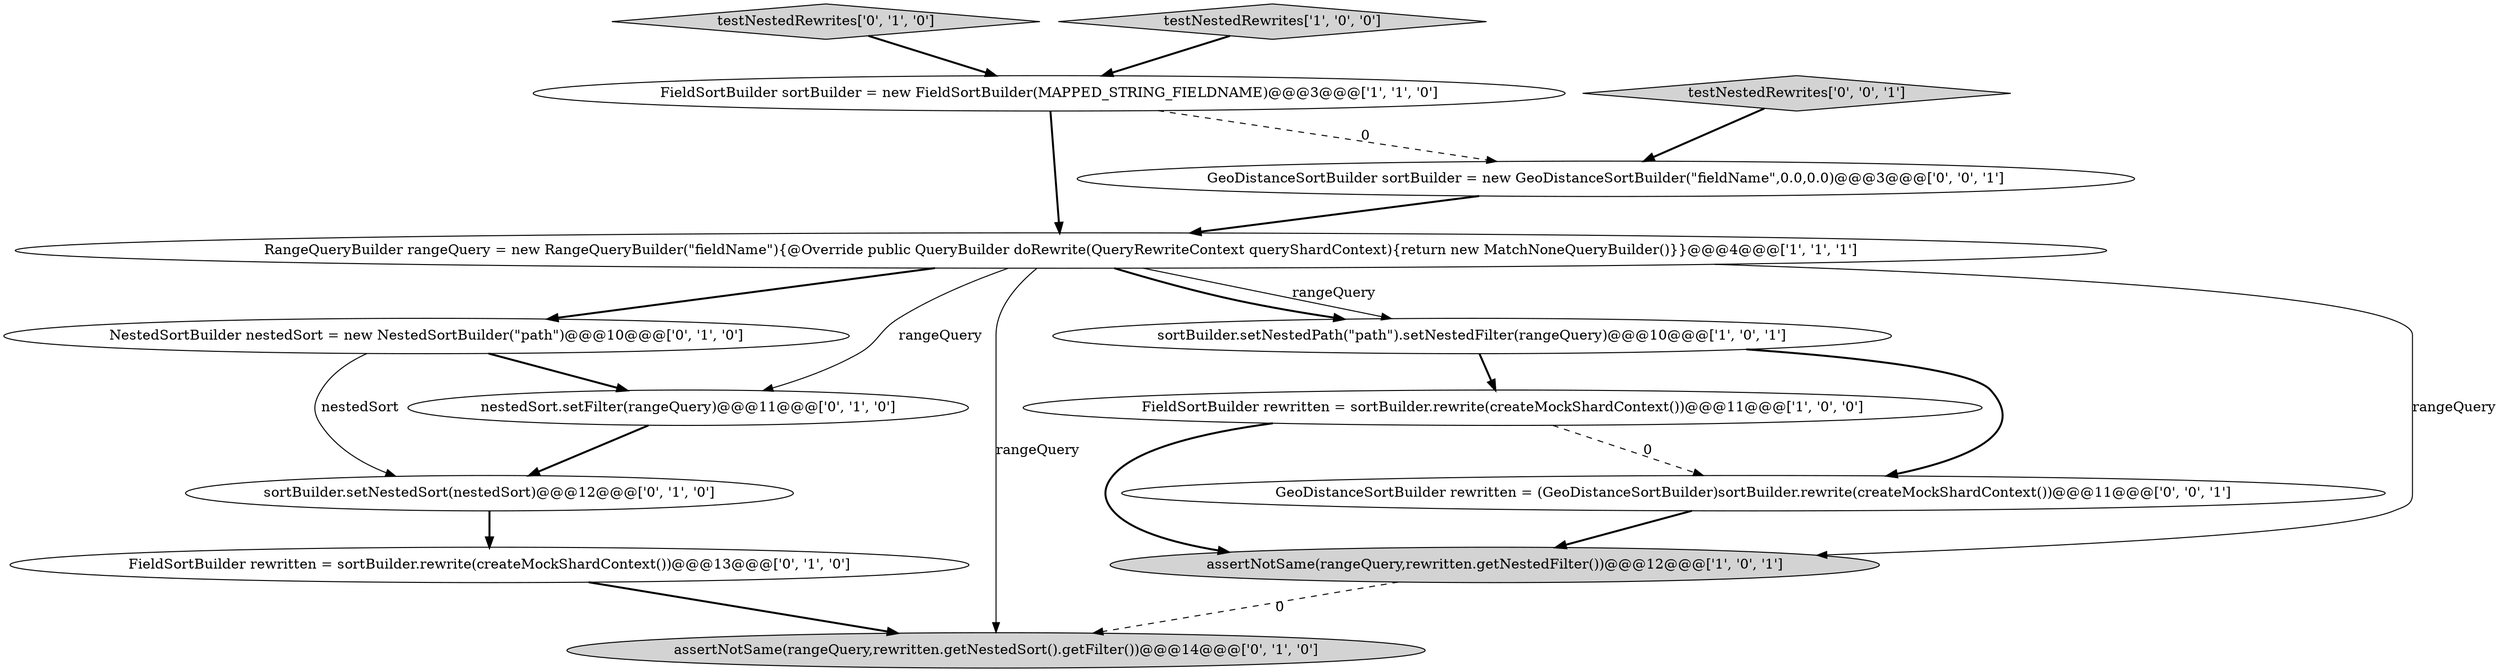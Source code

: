 digraph {
12 [style = filled, label = "GeoDistanceSortBuilder sortBuilder = new GeoDistanceSortBuilder(\"fieldName\",0.0,0.0)@@@3@@@['0', '0', '1']", fillcolor = white, shape = ellipse image = "AAA0AAABBB3BBB"];
13 [style = filled, label = "testNestedRewrites['0', '0', '1']", fillcolor = lightgray, shape = diamond image = "AAA0AAABBB3BBB"];
5 [style = filled, label = "FieldSortBuilder rewritten = sortBuilder.rewrite(createMockShardContext())@@@11@@@['1', '0', '0']", fillcolor = white, shape = ellipse image = "AAA0AAABBB1BBB"];
4 [style = filled, label = "FieldSortBuilder sortBuilder = new FieldSortBuilder(MAPPED_STRING_FIELDNAME)@@@3@@@['1', '1', '0']", fillcolor = white, shape = ellipse image = "AAA0AAABBB1BBB"];
7 [style = filled, label = "nestedSort.setFilter(rangeQuery)@@@11@@@['0', '1', '0']", fillcolor = white, shape = ellipse image = "AAA1AAABBB2BBB"];
11 [style = filled, label = "NestedSortBuilder nestedSort = new NestedSortBuilder(\"path\")@@@10@@@['0', '1', '0']", fillcolor = white, shape = ellipse image = "AAA0AAABBB2BBB"];
8 [style = filled, label = "testNestedRewrites['0', '1', '0']", fillcolor = lightgray, shape = diamond image = "AAA0AAABBB2BBB"];
9 [style = filled, label = "FieldSortBuilder rewritten = sortBuilder.rewrite(createMockShardContext())@@@13@@@['0', '1', '0']", fillcolor = white, shape = ellipse image = "AAA0AAABBB2BBB"];
3 [style = filled, label = "assertNotSame(rangeQuery,rewritten.getNestedFilter())@@@12@@@['1', '0', '1']", fillcolor = lightgray, shape = ellipse image = "AAA0AAABBB1BBB"];
14 [style = filled, label = "GeoDistanceSortBuilder rewritten = (GeoDistanceSortBuilder)sortBuilder.rewrite(createMockShardContext())@@@11@@@['0', '0', '1']", fillcolor = white, shape = ellipse image = "AAA0AAABBB3BBB"];
10 [style = filled, label = "assertNotSame(rangeQuery,rewritten.getNestedSort().getFilter())@@@14@@@['0', '1', '0']", fillcolor = lightgray, shape = ellipse image = "AAA1AAABBB2BBB"];
2 [style = filled, label = "sortBuilder.setNestedPath(\"path\").setNestedFilter(rangeQuery)@@@10@@@['1', '0', '1']", fillcolor = white, shape = ellipse image = "AAA0AAABBB1BBB"];
0 [style = filled, label = "testNestedRewrites['1', '0', '0']", fillcolor = lightgray, shape = diamond image = "AAA0AAABBB1BBB"];
1 [style = filled, label = "RangeQueryBuilder rangeQuery = new RangeQueryBuilder(\"fieldName\"){@Override public QueryBuilder doRewrite(QueryRewriteContext queryShardContext){return new MatchNoneQueryBuilder()}}@@@4@@@['1', '1', '1']", fillcolor = white, shape = ellipse image = "AAA0AAABBB1BBB"];
6 [style = filled, label = "sortBuilder.setNestedSort(nestedSort)@@@12@@@['0', '1', '0']", fillcolor = white, shape = ellipse image = "AAA1AAABBB2BBB"];
0->4 [style = bold, label=""];
1->2 [style = solid, label="rangeQuery"];
14->3 [style = bold, label=""];
1->10 [style = solid, label="rangeQuery"];
4->12 [style = dashed, label="0"];
5->14 [style = dashed, label="0"];
8->4 [style = bold, label=""];
2->5 [style = bold, label=""];
3->10 [style = dashed, label="0"];
7->6 [style = bold, label=""];
12->1 [style = bold, label=""];
11->6 [style = solid, label="nestedSort"];
4->1 [style = bold, label=""];
1->11 [style = bold, label=""];
11->7 [style = bold, label=""];
6->9 [style = bold, label=""];
13->12 [style = bold, label=""];
1->3 [style = solid, label="rangeQuery"];
2->14 [style = bold, label=""];
5->3 [style = bold, label=""];
1->7 [style = solid, label="rangeQuery"];
1->2 [style = bold, label=""];
9->10 [style = bold, label=""];
}
